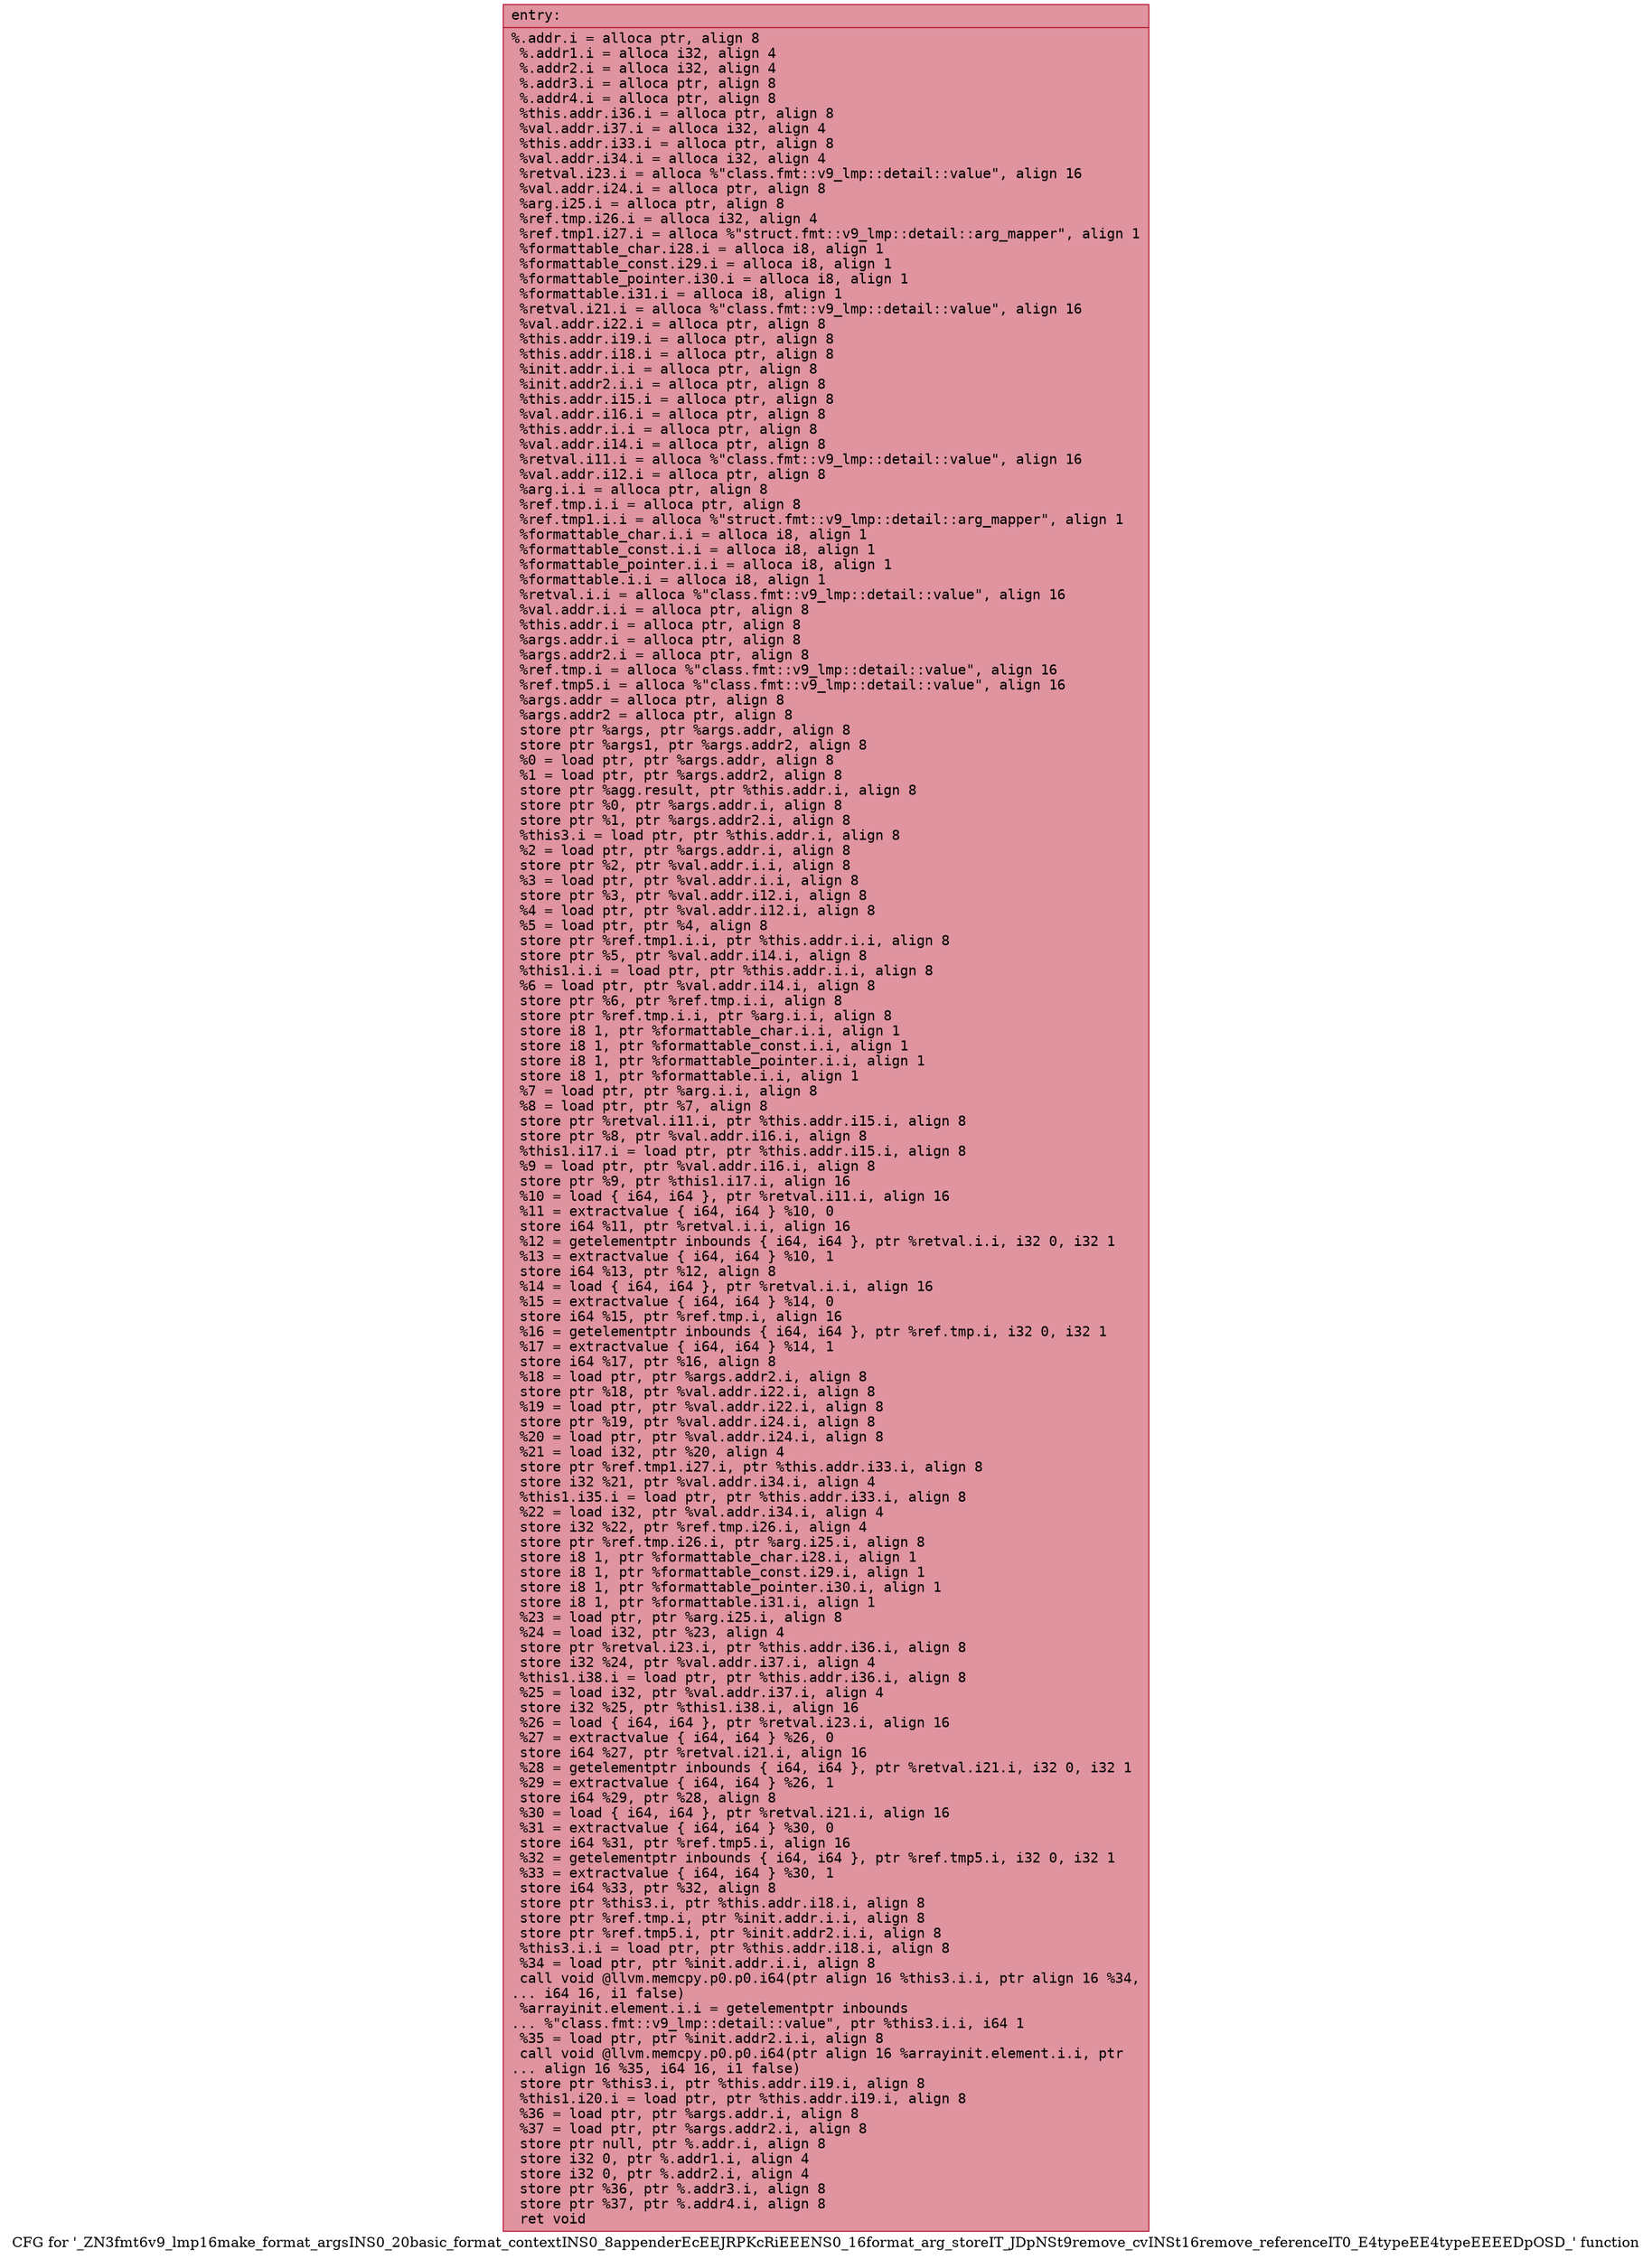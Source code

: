 digraph "CFG for '_ZN3fmt6v9_lmp16make_format_argsINS0_20basic_format_contextINS0_8appenderEcEEJRPKcRiEEENS0_16format_arg_storeIT_JDpNSt9remove_cvINSt16remove_referenceIT0_E4typeEE4typeEEEEDpOSD_' function" {
	label="CFG for '_ZN3fmt6v9_lmp16make_format_argsINS0_20basic_format_contextINS0_8appenderEcEEJRPKcRiEEENS0_16format_arg_storeIT_JDpNSt9remove_cvINSt16remove_referenceIT0_E4typeEE4typeEEEEDpOSD_' function";

	Node0x565291d77250 [shape=record,color="#b70d28ff", style=filled, fillcolor="#b70d2870" fontname="Courier",label="{entry:\l|  %.addr.i = alloca ptr, align 8\l  %.addr1.i = alloca i32, align 4\l  %.addr2.i = alloca i32, align 4\l  %.addr3.i = alloca ptr, align 8\l  %.addr4.i = alloca ptr, align 8\l  %this.addr.i36.i = alloca ptr, align 8\l  %val.addr.i37.i = alloca i32, align 4\l  %this.addr.i33.i = alloca ptr, align 8\l  %val.addr.i34.i = alloca i32, align 4\l  %retval.i23.i = alloca %\"class.fmt::v9_lmp::detail::value\", align 16\l  %val.addr.i24.i = alloca ptr, align 8\l  %arg.i25.i = alloca ptr, align 8\l  %ref.tmp.i26.i = alloca i32, align 4\l  %ref.tmp1.i27.i = alloca %\"struct.fmt::v9_lmp::detail::arg_mapper\", align 1\l  %formattable_char.i28.i = alloca i8, align 1\l  %formattable_const.i29.i = alloca i8, align 1\l  %formattable_pointer.i30.i = alloca i8, align 1\l  %formattable.i31.i = alloca i8, align 1\l  %retval.i21.i = alloca %\"class.fmt::v9_lmp::detail::value\", align 16\l  %val.addr.i22.i = alloca ptr, align 8\l  %this.addr.i19.i = alloca ptr, align 8\l  %this.addr.i18.i = alloca ptr, align 8\l  %init.addr.i.i = alloca ptr, align 8\l  %init.addr2.i.i = alloca ptr, align 8\l  %this.addr.i15.i = alloca ptr, align 8\l  %val.addr.i16.i = alloca ptr, align 8\l  %this.addr.i.i = alloca ptr, align 8\l  %val.addr.i14.i = alloca ptr, align 8\l  %retval.i11.i = alloca %\"class.fmt::v9_lmp::detail::value\", align 16\l  %val.addr.i12.i = alloca ptr, align 8\l  %arg.i.i = alloca ptr, align 8\l  %ref.tmp.i.i = alloca ptr, align 8\l  %ref.tmp1.i.i = alloca %\"struct.fmt::v9_lmp::detail::arg_mapper\", align 1\l  %formattable_char.i.i = alloca i8, align 1\l  %formattable_const.i.i = alloca i8, align 1\l  %formattable_pointer.i.i = alloca i8, align 1\l  %formattable.i.i = alloca i8, align 1\l  %retval.i.i = alloca %\"class.fmt::v9_lmp::detail::value\", align 16\l  %val.addr.i.i = alloca ptr, align 8\l  %this.addr.i = alloca ptr, align 8\l  %args.addr.i = alloca ptr, align 8\l  %args.addr2.i = alloca ptr, align 8\l  %ref.tmp.i = alloca %\"class.fmt::v9_lmp::detail::value\", align 16\l  %ref.tmp5.i = alloca %\"class.fmt::v9_lmp::detail::value\", align 16\l  %args.addr = alloca ptr, align 8\l  %args.addr2 = alloca ptr, align 8\l  store ptr %args, ptr %args.addr, align 8\l  store ptr %args1, ptr %args.addr2, align 8\l  %0 = load ptr, ptr %args.addr, align 8\l  %1 = load ptr, ptr %args.addr2, align 8\l  store ptr %agg.result, ptr %this.addr.i, align 8\l  store ptr %0, ptr %args.addr.i, align 8\l  store ptr %1, ptr %args.addr2.i, align 8\l  %this3.i = load ptr, ptr %this.addr.i, align 8\l  %2 = load ptr, ptr %args.addr.i, align 8\l  store ptr %2, ptr %val.addr.i.i, align 8\l  %3 = load ptr, ptr %val.addr.i.i, align 8\l  store ptr %3, ptr %val.addr.i12.i, align 8\l  %4 = load ptr, ptr %val.addr.i12.i, align 8\l  %5 = load ptr, ptr %4, align 8\l  store ptr %ref.tmp1.i.i, ptr %this.addr.i.i, align 8\l  store ptr %5, ptr %val.addr.i14.i, align 8\l  %this1.i.i = load ptr, ptr %this.addr.i.i, align 8\l  %6 = load ptr, ptr %val.addr.i14.i, align 8\l  store ptr %6, ptr %ref.tmp.i.i, align 8\l  store ptr %ref.tmp.i.i, ptr %arg.i.i, align 8\l  store i8 1, ptr %formattable_char.i.i, align 1\l  store i8 1, ptr %formattable_const.i.i, align 1\l  store i8 1, ptr %formattable_pointer.i.i, align 1\l  store i8 1, ptr %formattable.i.i, align 1\l  %7 = load ptr, ptr %arg.i.i, align 8\l  %8 = load ptr, ptr %7, align 8\l  store ptr %retval.i11.i, ptr %this.addr.i15.i, align 8\l  store ptr %8, ptr %val.addr.i16.i, align 8\l  %this1.i17.i = load ptr, ptr %this.addr.i15.i, align 8\l  %9 = load ptr, ptr %val.addr.i16.i, align 8\l  store ptr %9, ptr %this1.i17.i, align 16\l  %10 = load \{ i64, i64 \}, ptr %retval.i11.i, align 16\l  %11 = extractvalue \{ i64, i64 \} %10, 0\l  store i64 %11, ptr %retval.i.i, align 16\l  %12 = getelementptr inbounds \{ i64, i64 \}, ptr %retval.i.i, i32 0, i32 1\l  %13 = extractvalue \{ i64, i64 \} %10, 1\l  store i64 %13, ptr %12, align 8\l  %14 = load \{ i64, i64 \}, ptr %retval.i.i, align 16\l  %15 = extractvalue \{ i64, i64 \} %14, 0\l  store i64 %15, ptr %ref.tmp.i, align 16\l  %16 = getelementptr inbounds \{ i64, i64 \}, ptr %ref.tmp.i, i32 0, i32 1\l  %17 = extractvalue \{ i64, i64 \} %14, 1\l  store i64 %17, ptr %16, align 8\l  %18 = load ptr, ptr %args.addr2.i, align 8\l  store ptr %18, ptr %val.addr.i22.i, align 8\l  %19 = load ptr, ptr %val.addr.i22.i, align 8\l  store ptr %19, ptr %val.addr.i24.i, align 8\l  %20 = load ptr, ptr %val.addr.i24.i, align 8\l  %21 = load i32, ptr %20, align 4\l  store ptr %ref.tmp1.i27.i, ptr %this.addr.i33.i, align 8\l  store i32 %21, ptr %val.addr.i34.i, align 4\l  %this1.i35.i = load ptr, ptr %this.addr.i33.i, align 8\l  %22 = load i32, ptr %val.addr.i34.i, align 4\l  store i32 %22, ptr %ref.tmp.i26.i, align 4\l  store ptr %ref.tmp.i26.i, ptr %arg.i25.i, align 8\l  store i8 1, ptr %formattable_char.i28.i, align 1\l  store i8 1, ptr %formattable_const.i29.i, align 1\l  store i8 1, ptr %formattable_pointer.i30.i, align 1\l  store i8 1, ptr %formattable.i31.i, align 1\l  %23 = load ptr, ptr %arg.i25.i, align 8\l  %24 = load i32, ptr %23, align 4\l  store ptr %retval.i23.i, ptr %this.addr.i36.i, align 8\l  store i32 %24, ptr %val.addr.i37.i, align 4\l  %this1.i38.i = load ptr, ptr %this.addr.i36.i, align 8\l  %25 = load i32, ptr %val.addr.i37.i, align 4\l  store i32 %25, ptr %this1.i38.i, align 16\l  %26 = load \{ i64, i64 \}, ptr %retval.i23.i, align 16\l  %27 = extractvalue \{ i64, i64 \} %26, 0\l  store i64 %27, ptr %retval.i21.i, align 16\l  %28 = getelementptr inbounds \{ i64, i64 \}, ptr %retval.i21.i, i32 0, i32 1\l  %29 = extractvalue \{ i64, i64 \} %26, 1\l  store i64 %29, ptr %28, align 8\l  %30 = load \{ i64, i64 \}, ptr %retval.i21.i, align 16\l  %31 = extractvalue \{ i64, i64 \} %30, 0\l  store i64 %31, ptr %ref.tmp5.i, align 16\l  %32 = getelementptr inbounds \{ i64, i64 \}, ptr %ref.tmp5.i, i32 0, i32 1\l  %33 = extractvalue \{ i64, i64 \} %30, 1\l  store i64 %33, ptr %32, align 8\l  store ptr %this3.i, ptr %this.addr.i18.i, align 8\l  store ptr %ref.tmp.i, ptr %init.addr.i.i, align 8\l  store ptr %ref.tmp5.i, ptr %init.addr2.i.i, align 8\l  %this3.i.i = load ptr, ptr %this.addr.i18.i, align 8\l  %34 = load ptr, ptr %init.addr.i.i, align 8\l  call void @llvm.memcpy.p0.p0.i64(ptr align 16 %this3.i.i, ptr align 16 %34,\l... i64 16, i1 false)\l  %arrayinit.element.i.i = getelementptr inbounds\l... %\"class.fmt::v9_lmp::detail::value\", ptr %this3.i.i, i64 1\l  %35 = load ptr, ptr %init.addr2.i.i, align 8\l  call void @llvm.memcpy.p0.p0.i64(ptr align 16 %arrayinit.element.i.i, ptr\l... align 16 %35, i64 16, i1 false)\l  store ptr %this3.i, ptr %this.addr.i19.i, align 8\l  %this1.i20.i = load ptr, ptr %this.addr.i19.i, align 8\l  %36 = load ptr, ptr %args.addr.i, align 8\l  %37 = load ptr, ptr %args.addr2.i, align 8\l  store ptr null, ptr %.addr.i, align 8\l  store i32 0, ptr %.addr1.i, align 4\l  store i32 0, ptr %.addr2.i, align 4\l  store ptr %36, ptr %.addr3.i, align 8\l  store ptr %37, ptr %.addr4.i, align 8\l  ret void\l}"];
}
